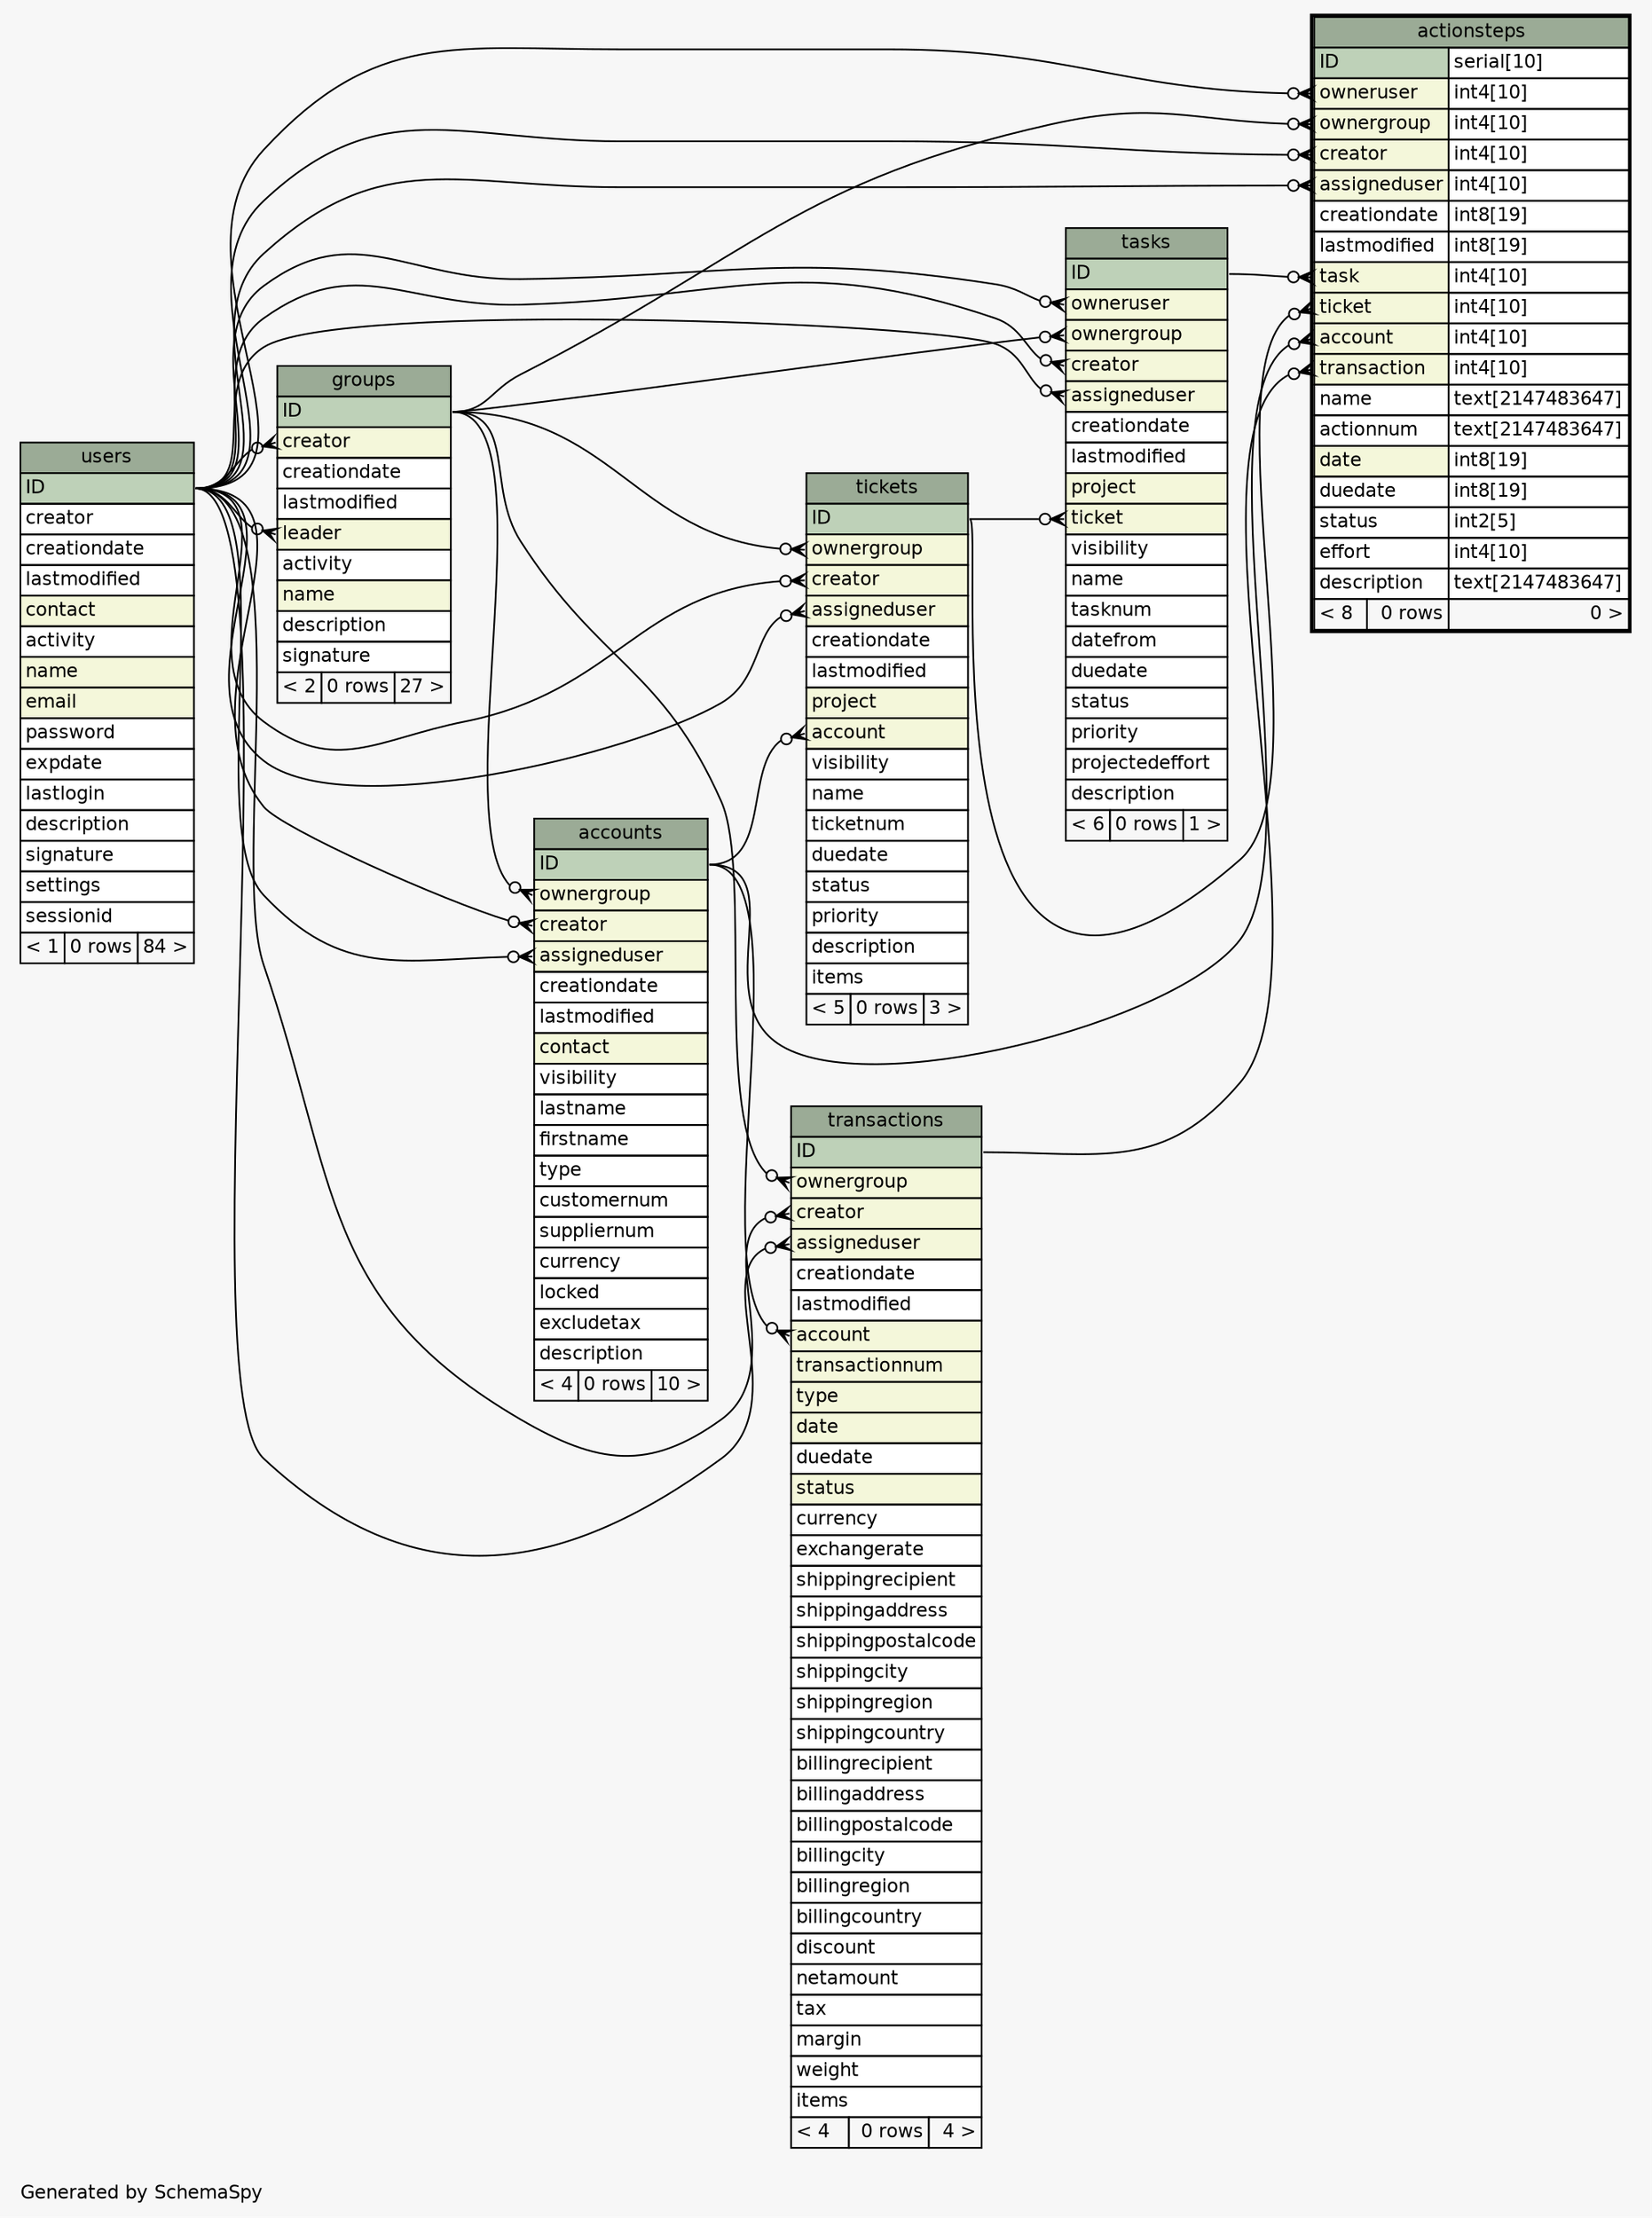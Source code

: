 // dot 2.38.0 on Windows 8.1 6.3
// SchemaSpy rev 590
digraph "oneDegreeRelationshipsDiagram" {
  graph [
    rankdir="RL"
    bgcolor="#f7f7f7"
    label="\nGenerated by SchemaSpy"
    labeljust="l"
    nodesep="0.18"
    ranksep="0.46"
    fontname="Helvetica"
    fontsize="11"
  ];
  node [
    fontname="Helvetica"
    fontsize="11"
    shape="plaintext"
  ];
  edge [
    arrowsize="0.8"
  ];
  "accounts":"assigneduser":w -> "users":"ID":e [arrowhead=none dir=back arrowtail=crowodot];
  "accounts":"creator":w -> "users":"ID":e [arrowhead=none dir=back arrowtail=crowodot];
  "accounts":"ownergroup":w -> "groups":"ID":e [arrowhead=none dir=back arrowtail=crowodot];
  "actionsteps":"account":w -> "accounts":"ID":e [arrowhead=none dir=back arrowtail=crowodot];
  "actionsteps":"assigneduser":w -> "users":"ID":e [arrowhead=none dir=back arrowtail=crowodot];
  "actionsteps":"creator":w -> "users":"ID":e [arrowhead=none dir=back arrowtail=crowodot];
  "actionsteps":"ownergroup":w -> "groups":"ID":e [arrowhead=none dir=back arrowtail=crowodot];
  "actionsteps":"owneruser":w -> "users":"ID":e [arrowhead=none dir=back arrowtail=crowodot];
  "actionsteps":"task":w -> "tasks":"ID":e [arrowhead=none dir=back arrowtail=crowodot];
  "actionsteps":"ticket":w -> "tickets":"ID":e [arrowhead=none dir=back arrowtail=crowodot];
  "actionsteps":"transaction":w -> "transactions":"ID":e [arrowhead=none dir=back arrowtail=crowodot];
  "groups":"creator":w -> "users":"ID":e [arrowhead=none dir=back arrowtail=crowodot];
  "groups":"leader":w -> "users":"ID":e [arrowhead=none dir=back arrowtail=crowodot];
  "tasks":"assigneduser":w -> "users":"ID":e [arrowhead=none dir=back arrowtail=crowodot];
  "tasks":"creator":w -> "users":"ID":e [arrowhead=none dir=back arrowtail=crowodot];
  "tasks":"ownergroup":w -> "groups":"ID":e [arrowhead=none dir=back arrowtail=crowodot];
  "tasks":"owneruser":w -> "users":"ID":e [arrowhead=none dir=back arrowtail=crowodot];
  "tasks":"ticket":w -> "tickets":"ID":e [arrowhead=none dir=back arrowtail=crowodot];
  "tickets":"account":w -> "accounts":"ID":e [arrowhead=none dir=back arrowtail=crowodot];
  "tickets":"assigneduser":w -> "users":"ID":e [arrowhead=none dir=back arrowtail=crowodot];
  "tickets":"creator":w -> "users":"ID":e [arrowhead=none dir=back arrowtail=crowodot];
  "tickets":"ownergroup":w -> "groups":"ID":e [arrowhead=none dir=back arrowtail=crowodot];
  "transactions":"account":w -> "accounts":"ID":e [arrowhead=none dir=back arrowtail=crowodot];
  "transactions":"assigneduser":w -> "users":"ID":e [arrowhead=none dir=back arrowtail=crowodot];
  "transactions":"creator":w -> "users":"ID":e [arrowhead=none dir=back arrowtail=crowodot];
  "transactions":"ownergroup":w -> "groups":"ID":e [arrowhead=none dir=back arrowtail=crowodot];
  "accounts" [
    label=<
    <TABLE BORDER="0" CELLBORDER="1" CELLSPACING="0" BGCOLOR="#ffffff">
      <TR><TD COLSPAN="3" BGCOLOR="#9bab96" ALIGN="CENTER">accounts</TD></TR>
      <TR><TD PORT="ID" COLSPAN="3" BGCOLOR="#bed1b8" ALIGN="LEFT">ID</TD></TR>
      <TR><TD PORT="ownergroup" COLSPAN="3" BGCOLOR="#f4f7da" ALIGN="LEFT">ownergroup</TD></TR>
      <TR><TD PORT="creator" COLSPAN="3" BGCOLOR="#f4f7da" ALIGN="LEFT">creator</TD></TR>
      <TR><TD PORT="assigneduser" COLSPAN="3" BGCOLOR="#f4f7da" ALIGN="LEFT">assigneduser</TD></TR>
      <TR><TD PORT="creationdate" COLSPAN="3" ALIGN="LEFT">creationdate</TD></TR>
      <TR><TD PORT="lastmodified" COLSPAN="3" ALIGN="LEFT">lastmodified</TD></TR>
      <TR><TD PORT="contact" COLSPAN="3" BGCOLOR="#f4f7da" ALIGN="LEFT">contact</TD></TR>
      <TR><TD PORT="visibility" COLSPAN="3" ALIGN="LEFT">visibility</TD></TR>
      <TR><TD PORT="lastname" COLSPAN="3" ALIGN="LEFT">lastname</TD></TR>
      <TR><TD PORT="firstname" COLSPAN="3" ALIGN="LEFT">firstname</TD></TR>
      <TR><TD PORT="type" COLSPAN="3" ALIGN="LEFT">type</TD></TR>
      <TR><TD PORT="customernum" COLSPAN="3" ALIGN="LEFT">customernum</TD></TR>
      <TR><TD PORT="suppliernum" COLSPAN="3" ALIGN="LEFT">suppliernum</TD></TR>
      <TR><TD PORT="currency" COLSPAN="3" ALIGN="LEFT">currency</TD></TR>
      <TR><TD PORT="locked" COLSPAN="3" ALIGN="LEFT">locked</TD></TR>
      <TR><TD PORT="excludetax" COLSPAN="3" ALIGN="LEFT">excludetax</TD></TR>
      <TR><TD PORT="description" COLSPAN="3" ALIGN="LEFT">description</TD></TR>
      <TR><TD ALIGN="LEFT" BGCOLOR="#f7f7f7">&lt; 4</TD><TD ALIGN="RIGHT" BGCOLOR="#f7f7f7">0 rows</TD><TD ALIGN="RIGHT" BGCOLOR="#f7f7f7">10 &gt;</TD></TR>
    </TABLE>>
    URL="accounts.html"
    tooltip="accounts"
  ];
  "actionsteps" [
    label=<
    <TABLE BORDER="2" CELLBORDER="1" CELLSPACING="0" BGCOLOR="#ffffff">
      <TR><TD COLSPAN="3" BGCOLOR="#9bab96" ALIGN="CENTER">actionsteps</TD></TR>
      <TR><TD PORT="ID" COLSPAN="2" BGCOLOR="#bed1b8" ALIGN="LEFT">ID</TD><TD PORT="ID.type" ALIGN="LEFT">serial[10]</TD></TR>
      <TR><TD PORT="owneruser" COLSPAN="2" BGCOLOR="#f4f7da" ALIGN="LEFT">owneruser</TD><TD PORT="owneruser.type" ALIGN="LEFT">int4[10]</TD></TR>
      <TR><TD PORT="ownergroup" COLSPAN="2" BGCOLOR="#f4f7da" ALIGN="LEFT">ownergroup</TD><TD PORT="ownergroup.type" ALIGN="LEFT">int4[10]</TD></TR>
      <TR><TD PORT="creator" COLSPAN="2" BGCOLOR="#f4f7da" ALIGN="LEFT">creator</TD><TD PORT="creator.type" ALIGN="LEFT">int4[10]</TD></TR>
      <TR><TD PORT="assigneduser" COLSPAN="2" BGCOLOR="#f4f7da" ALIGN="LEFT">assigneduser</TD><TD PORT="assigneduser.type" ALIGN="LEFT">int4[10]</TD></TR>
      <TR><TD PORT="creationdate" COLSPAN="2" ALIGN="LEFT">creationdate</TD><TD PORT="creationdate.type" ALIGN="LEFT">int8[19]</TD></TR>
      <TR><TD PORT="lastmodified" COLSPAN="2" ALIGN="LEFT">lastmodified</TD><TD PORT="lastmodified.type" ALIGN="LEFT">int8[19]</TD></TR>
      <TR><TD PORT="task" COLSPAN="2" BGCOLOR="#f4f7da" ALIGN="LEFT">task</TD><TD PORT="task.type" ALIGN="LEFT">int4[10]</TD></TR>
      <TR><TD PORT="ticket" COLSPAN="2" BGCOLOR="#f4f7da" ALIGN="LEFT">ticket</TD><TD PORT="ticket.type" ALIGN="LEFT">int4[10]</TD></TR>
      <TR><TD PORT="account" COLSPAN="2" BGCOLOR="#f4f7da" ALIGN="LEFT">account</TD><TD PORT="account.type" ALIGN="LEFT">int4[10]</TD></TR>
      <TR><TD PORT="transaction" COLSPAN="2" BGCOLOR="#f4f7da" ALIGN="LEFT">transaction</TD><TD PORT="transaction.type" ALIGN="LEFT">int4[10]</TD></TR>
      <TR><TD PORT="name" COLSPAN="2" ALIGN="LEFT">name</TD><TD PORT="name.type" ALIGN="LEFT">text[2147483647]</TD></TR>
      <TR><TD PORT="actionnum" COLSPAN="2" ALIGN="LEFT">actionnum</TD><TD PORT="actionnum.type" ALIGN="LEFT">text[2147483647]</TD></TR>
      <TR><TD PORT="date" COLSPAN="2" BGCOLOR="#f4f7da" ALIGN="LEFT">date</TD><TD PORT="date.type" ALIGN="LEFT">int8[19]</TD></TR>
      <TR><TD PORT="duedate" COLSPAN="2" ALIGN="LEFT">duedate</TD><TD PORT="duedate.type" ALIGN="LEFT">int8[19]</TD></TR>
      <TR><TD PORT="status" COLSPAN="2" ALIGN="LEFT">status</TD><TD PORT="status.type" ALIGN="LEFT">int2[5]</TD></TR>
      <TR><TD PORT="effort" COLSPAN="2" ALIGN="LEFT">effort</TD><TD PORT="effort.type" ALIGN="LEFT">int4[10]</TD></TR>
      <TR><TD PORT="description" COLSPAN="2" ALIGN="LEFT">description</TD><TD PORT="description.type" ALIGN="LEFT">text[2147483647]</TD></TR>
      <TR><TD ALIGN="LEFT" BGCOLOR="#f7f7f7">&lt; 8</TD><TD ALIGN="RIGHT" BGCOLOR="#f7f7f7">0 rows</TD><TD ALIGN="RIGHT" BGCOLOR="#f7f7f7">0 &gt;</TD></TR>
    </TABLE>>
    URL="actionsteps.html"
    tooltip="actionsteps"
  ];
  "groups" [
    label=<
    <TABLE BORDER="0" CELLBORDER="1" CELLSPACING="0" BGCOLOR="#ffffff">
      <TR><TD COLSPAN="3" BGCOLOR="#9bab96" ALIGN="CENTER">groups</TD></TR>
      <TR><TD PORT="ID" COLSPAN="3" BGCOLOR="#bed1b8" ALIGN="LEFT">ID</TD></TR>
      <TR><TD PORT="creator" COLSPAN="3" BGCOLOR="#f4f7da" ALIGN="LEFT">creator</TD></TR>
      <TR><TD PORT="creationdate" COLSPAN="3" ALIGN="LEFT">creationdate</TD></TR>
      <TR><TD PORT="lastmodified" COLSPAN="3" ALIGN="LEFT">lastmodified</TD></TR>
      <TR><TD PORT="leader" COLSPAN="3" BGCOLOR="#f4f7da" ALIGN="LEFT">leader</TD></TR>
      <TR><TD PORT="activity" COLSPAN="3" ALIGN="LEFT">activity</TD></TR>
      <TR><TD PORT="name" COLSPAN="3" BGCOLOR="#f4f7da" ALIGN="LEFT">name</TD></TR>
      <TR><TD PORT="description" COLSPAN="3" ALIGN="LEFT">description</TD></TR>
      <TR><TD PORT="signature" COLSPAN="3" ALIGN="LEFT">signature</TD></TR>
      <TR><TD ALIGN="LEFT" BGCOLOR="#f7f7f7">&lt; 2</TD><TD ALIGN="RIGHT" BGCOLOR="#f7f7f7">0 rows</TD><TD ALIGN="RIGHT" BGCOLOR="#f7f7f7">27 &gt;</TD></TR>
    </TABLE>>
    URL="groups.html"
    tooltip="groups"
  ];
  "tasks" [
    label=<
    <TABLE BORDER="0" CELLBORDER="1" CELLSPACING="0" BGCOLOR="#ffffff">
      <TR><TD COLSPAN="3" BGCOLOR="#9bab96" ALIGN="CENTER">tasks</TD></TR>
      <TR><TD PORT="ID" COLSPAN="3" BGCOLOR="#bed1b8" ALIGN="LEFT">ID</TD></TR>
      <TR><TD PORT="owneruser" COLSPAN="3" BGCOLOR="#f4f7da" ALIGN="LEFT">owneruser</TD></TR>
      <TR><TD PORT="ownergroup" COLSPAN="3" BGCOLOR="#f4f7da" ALIGN="LEFT">ownergroup</TD></TR>
      <TR><TD PORT="creator" COLSPAN="3" BGCOLOR="#f4f7da" ALIGN="LEFT">creator</TD></TR>
      <TR><TD PORT="assigneduser" COLSPAN="3" BGCOLOR="#f4f7da" ALIGN="LEFT">assigneduser</TD></TR>
      <TR><TD PORT="creationdate" COLSPAN="3" ALIGN="LEFT">creationdate</TD></TR>
      <TR><TD PORT="lastmodified" COLSPAN="3" ALIGN="LEFT">lastmodified</TD></TR>
      <TR><TD PORT="project" COLSPAN="3" BGCOLOR="#f4f7da" ALIGN="LEFT">project</TD></TR>
      <TR><TD PORT="ticket" COLSPAN="3" BGCOLOR="#f4f7da" ALIGN="LEFT">ticket</TD></TR>
      <TR><TD PORT="visibility" COLSPAN="3" ALIGN="LEFT">visibility</TD></TR>
      <TR><TD PORT="name" COLSPAN="3" ALIGN="LEFT">name</TD></TR>
      <TR><TD PORT="tasknum" COLSPAN="3" ALIGN="LEFT">tasknum</TD></TR>
      <TR><TD PORT="datefrom" COLSPAN="3" ALIGN="LEFT">datefrom</TD></TR>
      <TR><TD PORT="duedate" COLSPAN="3" ALIGN="LEFT">duedate</TD></TR>
      <TR><TD PORT="status" COLSPAN="3" ALIGN="LEFT">status</TD></TR>
      <TR><TD PORT="priority" COLSPAN="3" ALIGN="LEFT">priority</TD></TR>
      <TR><TD PORT="projectedeffort" COLSPAN="3" ALIGN="LEFT">projectedeffort</TD></TR>
      <TR><TD PORT="description" COLSPAN="3" ALIGN="LEFT">description</TD></TR>
      <TR><TD ALIGN="LEFT" BGCOLOR="#f7f7f7">&lt; 6</TD><TD ALIGN="RIGHT" BGCOLOR="#f7f7f7">0 rows</TD><TD ALIGN="RIGHT" BGCOLOR="#f7f7f7">1 &gt;</TD></TR>
    </TABLE>>
    URL="tasks.html"
    tooltip="tasks"
  ];
  "tickets" [
    label=<
    <TABLE BORDER="0" CELLBORDER="1" CELLSPACING="0" BGCOLOR="#ffffff">
      <TR><TD COLSPAN="3" BGCOLOR="#9bab96" ALIGN="CENTER">tickets</TD></TR>
      <TR><TD PORT="ID" COLSPAN="3" BGCOLOR="#bed1b8" ALIGN="LEFT">ID</TD></TR>
      <TR><TD PORT="ownergroup" COLSPAN="3" BGCOLOR="#f4f7da" ALIGN="LEFT">ownergroup</TD></TR>
      <TR><TD PORT="creator" COLSPAN="3" BGCOLOR="#f4f7da" ALIGN="LEFT">creator</TD></TR>
      <TR><TD PORT="assigneduser" COLSPAN="3" BGCOLOR="#f4f7da" ALIGN="LEFT">assigneduser</TD></TR>
      <TR><TD PORT="creationdate" COLSPAN="3" ALIGN="LEFT">creationdate</TD></TR>
      <TR><TD PORT="lastmodified" COLSPAN="3" ALIGN="LEFT">lastmodified</TD></TR>
      <TR><TD PORT="project" COLSPAN="3" BGCOLOR="#f4f7da" ALIGN="LEFT">project</TD></TR>
      <TR><TD PORT="account" COLSPAN="3" BGCOLOR="#f4f7da" ALIGN="LEFT">account</TD></TR>
      <TR><TD PORT="visibility" COLSPAN="3" ALIGN="LEFT">visibility</TD></TR>
      <TR><TD PORT="name" COLSPAN="3" ALIGN="LEFT">name</TD></TR>
      <TR><TD PORT="ticketnum" COLSPAN="3" ALIGN="LEFT">ticketnum</TD></TR>
      <TR><TD PORT="duedate" COLSPAN="3" ALIGN="LEFT">duedate</TD></TR>
      <TR><TD PORT="status" COLSPAN="3" ALIGN="LEFT">status</TD></TR>
      <TR><TD PORT="priority" COLSPAN="3" ALIGN="LEFT">priority</TD></TR>
      <TR><TD PORT="description" COLSPAN="3" ALIGN="LEFT">description</TD></TR>
      <TR><TD PORT="items" COLSPAN="3" ALIGN="LEFT">items</TD></TR>
      <TR><TD ALIGN="LEFT" BGCOLOR="#f7f7f7">&lt; 5</TD><TD ALIGN="RIGHT" BGCOLOR="#f7f7f7">0 rows</TD><TD ALIGN="RIGHT" BGCOLOR="#f7f7f7">3 &gt;</TD></TR>
    </TABLE>>
    URL="tickets.html"
    tooltip="tickets"
  ];
  "transactions" [
    label=<
    <TABLE BORDER="0" CELLBORDER="1" CELLSPACING="0" BGCOLOR="#ffffff">
      <TR><TD COLSPAN="3" BGCOLOR="#9bab96" ALIGN="CENTER">transactions</TD></TR>
      <TR><TD PORT="ID" COLSPAN="3" BGCOLOR="#bed1b8" ALIGN="LEFT">ID</TD></TR>
      <TR><TD PORT="ownergroup" COLSPAN="3" BGCOLOR="#f4f7da" ALIGN="LEFT">ownergroup</TD></TR>
      <TR><TD PORT="creator" COLSPAN="3" BGCOLOR="#f4f7da" ALIGN="LEFT">creator</TD></TR>
      <TR><TD PORT="assigneduser" COLSPAN="3" BGCOLOR="#f4f7da" ALIGN="LEFT">assigneduser</TD></TR>
      <TR><TD PORT="creationdate" COLSPAN="3" ALIGN="LEFT">creationdate</TD></TR>
      <TR><TD PORT="lastmodified" COLSPAN="3" ALIGN="LEFT">lastmodified</TD></TR>
      <TR><TD PORT="account" COLSPAN="3" BGCOLOR="#f4f7da" ALIGN="LEFT">account</TD></TR>
      <TR><TD PORT="transactionnum" COLSPAN="3" BGCOLOR="#f4f7da" ALIGN="LEFT">transactionnum</TD></TR>
      <TR><TD PORT="type" COLSPAN="3" BGCOLOR="#f4f7da" ALIGN="LEFT">type</TD></TR>
      <TR><TD PORT="date" COLSPAN="3" BGCOLOR="#f4f7da" ALIGN="LEFT">date</TD></TR>
      <TR><TD PORT="duedate" COLSPAN="3" ALIGN="LEFT">duedate</TD></TR>
      <TR><TD PORT="status" COLSPAN="3" BGCOLOR="#f4f7da" ALIGN="LEFT">status</TD></TR>
      <TR><TD PORT="currency" COLSPAN="3" ALIGN="LEFT">currency</TD></TR>
      <TR><TD PORT="exchangerate" COLSPAN="3" ALIGN="LEFT">exchangerate</TD></TR>
      <TR><TD PORT="shippingrecipient" COLSPAN="3" ALIGN="LEFT">shippingrecipient</TD></TR>
      <TR><TD PORT="shippingaddress" COLSPAN="3" ALIGN="LEFT">shippingaddress</TD></TR>
      <TR><TD PORT="shippingpostalcode" COLSPAN="3" ALIGN="LEFT">shippingpostalcode</TD></TR>
      <TR><TD PORT="shippingcity" COLSPAN="3" ALIGN="LEFT">shippingcity</TD></TR>
      <TR><TD PORT="shippingregion" COLSPAN="3" ALIGN="LEFT">shippingregion</TD></TR>
      <TR><TD PORT="shippingcountry" COLSPAN="3" ALIGN="LEFT">shippingcountry</TD></TR>
      <TR><TD PORT="billingrecipient" COLSPAN="3" ALIGN="LEFT">billingrecipient</TD></TR>
      <TR><TD PORT="billingaddress" COLSPAN="3" ALIGN="LEFT">billingaddress</TD></TR>
      <TR><TD PORT="billingpostalcode" COLSPAN="3" ALIGN="LEFT">billingpostalcode</TD></TR>
      <TR><TD PORT="billingcity" COLSPAN="3" ALIGN="LEFT">billingcity</TD></TR>
      <TR><TD PORT="billingregion" COLSPAN="3" ALIGN="LEFT">billingregion</TD></TR>
      <TR><TD PORT="billingcountry" COLSPAN="3" ALIGN="LEFT">billingcountry</TD></TR>
      <TR><TD PORT="discount" COLSPAN="3" ALIGN="LEFT">discount</TD></TR>
      <TR><TD PORT="netamount" COLSPAN="3" ALIGN="LEFT">netamount</TD></TR>
      <TR><TD PORT="tax" COLSPAN="3" ALIGN="LEFT">tax</TD></TR>
      <TR><TD PORT="margin" COLSPAN="3" ALIGN="LEFT">margin</TD></TR>
      <TR><TD PORT="weight" COLSPAN="3" ALIGN="LEFT">weight</TD></TR>
      <TR><TD PORT="items" COLSPAN="3" ALIGN="LEFT">items</TD></TR>
      <TR><TD ALIGN="LEFT" BGCOLOR="#f7f7f7">&lt; 4</TD><TD ALIGN="RIGHT" BGCOLOR="#f7f7f7">0 rows</TD><TD ALIGN="RIGHT" BGCOLOR="#f7f7f7">4 &gt;</TD></TR>
    </TABLE>>
    URL="transactions.html"
    tooltip="transactions"
  ];
  "users" [
    label=<
    <TABLE BORDER="0" CELLBORDER="1" CELLSPACING="0" BGCOLOR="#ffffff">
      <TR><TD COLSPAN="3" BGCOLOR="#9bab96" ALIGN="CENTER">users</TD></TR>
      <TR><TD PORT="ID" COLSPAN="3" BGCOLOR="#bed1b8" ALIGN="LEFT">ID</TD></TR>
      <TR><TD PORT="creator" COLSPAN="3" ALIGN="LEFT">creator</TD></TR>
      <TR><TD PORT="creationdate" COLSPAN="3" ALIGN="LEFT">creationdate</TD></TR>
      <TR><TD PORT="lastmodified" COLSPAN="3" ALIGN="LEFT">lastmodified</TD></TR>
      <TR><TD PORT="contact" COLSPAN="3" BGCOLOR="#f4f7da" ALIGN="LEFT">contact</TD></TR>
      <TR><TD PORT="activity" COLSPAN="3" ALIGN="LEFT">activity</TD></TR>
      <TR><TD PORT="name" COLSPAN="3" BGCOLOR="#f4f7da" ALIGN="LEFT">name</TD></TR>
      <TR><TD PORT="email" COLSPAN="3" BGCOLOR="#f4f7da" ALIGN="LEFT">email</TD></TR>
      <TR><TD PORT="password" COLSPAN="3" ALIGN="LEFT">password</TD></TR>
      <TR><TD PORT="expdate" COLSPAN="3" ALIGN="LEFT">expdate</TD></TR>
      <TR><TD PORT="lastlogin" COLSPAN="3" ALIGN="LEFT">lastlogin</TD></TR>
      <TR><TD PORT="description" COLSPAN="3" ALIGN="LEFT">description</TD></TR>
      <TR><TD PORT="signature" COLSPAN="3" ALIGN="LEFT">signature</TD></TR>
      <TR><TD PORT="settings" COLSPAN="3" ALIGN="LEFT">settings</TD></TR>
      <TR><TD PORT="sessionid" COLSPAN="3" ALIGN="LEFT">sessionid</TD></TR>
      <TR><TD ALIGN="LEFT" BGCOLOR="#f7f7f7">&lt; 1</TD><TD ALIGN="RIGHT" BGCOLOR="#f7f7f7">0 rows</TD><TD ALIGN="RIGHT" BGCOLOR="#f7f7f7">84 &gt;</TD></TR>
    </TABLE>>
    URL="users.html"
    tooltip="users"
  ];
}
